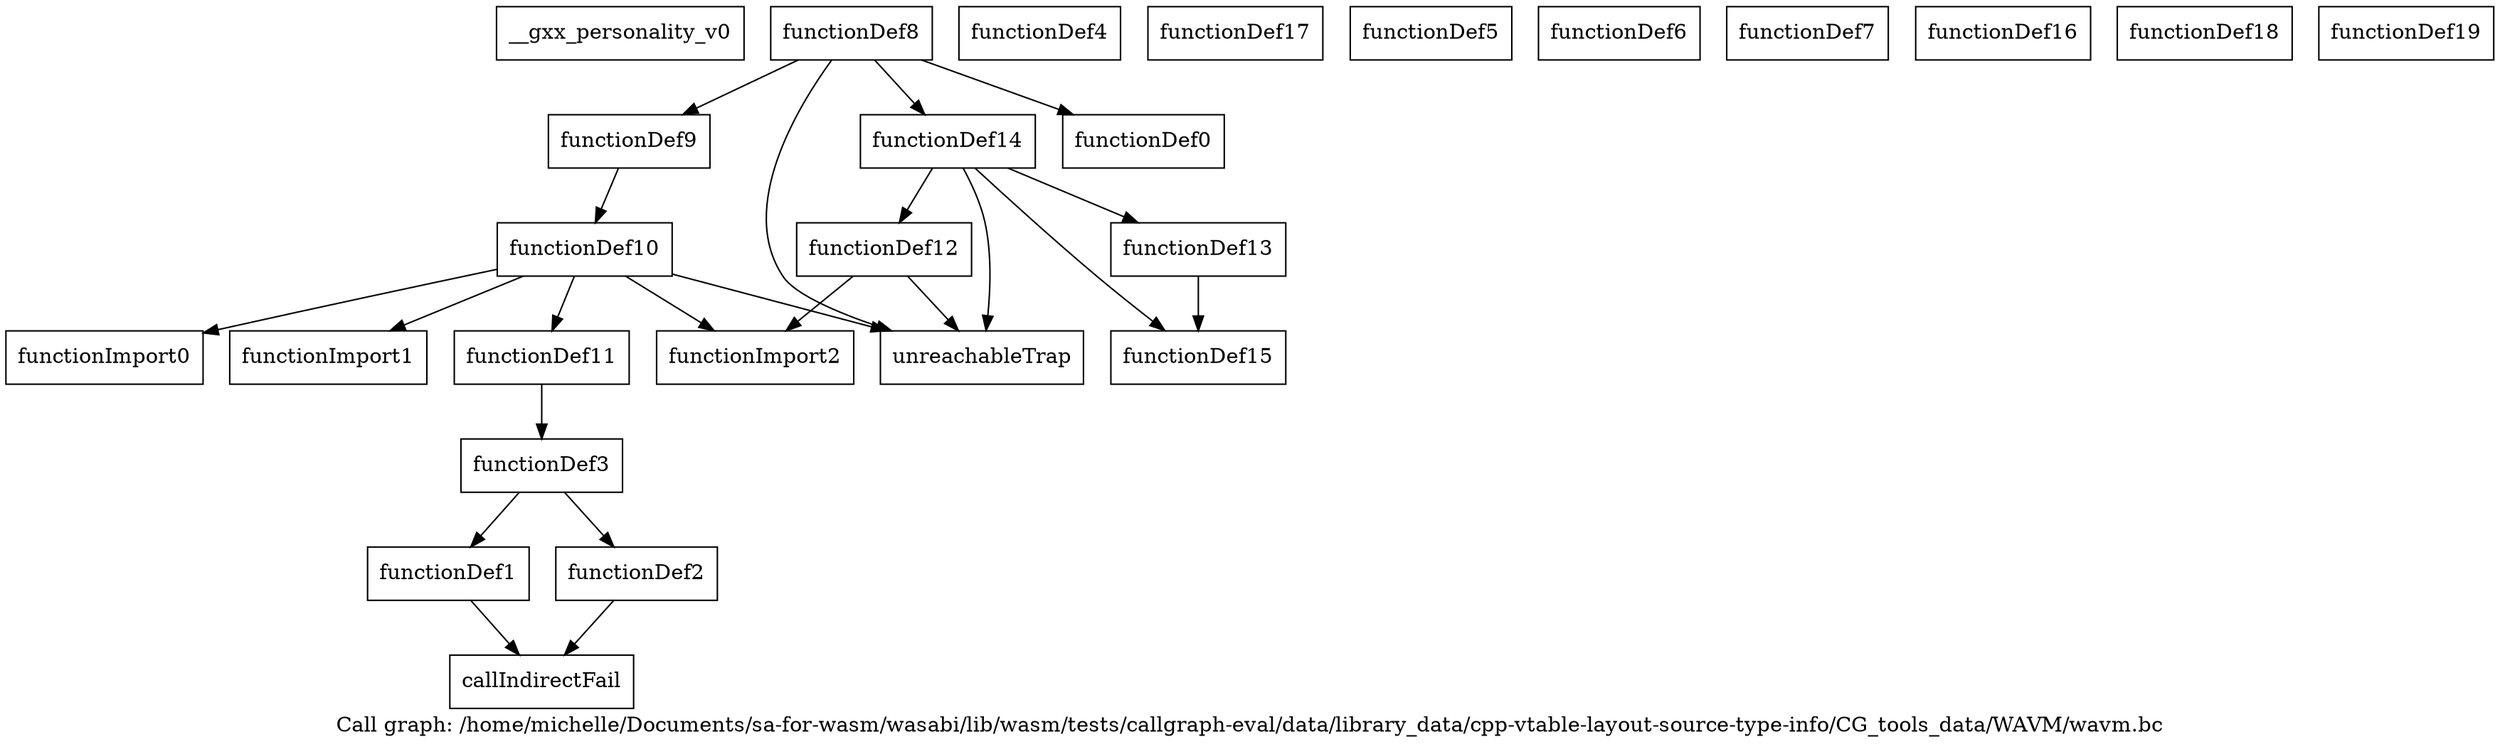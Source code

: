 digraph "Call graph: /home/michelle/Documents/sa-for-wasm/wasabi/lib/wasm/tests/callgraph-eval/data/library_data/cpp-vtable-layout-source-type-info/CG_tools_data/WAVM/wavm.bc" {
	label="Call graph: /home/michelle/Documents/sa-for-wasm/wasabi/lib/wasm/tests/callgraph-eval/data/library_data/cpp-vtable-layout-source-type-info/CG_tools_data/WAVM/wavm.bc";

	Node0xa814d0 [shape=record,label="{__gxx_personality_v0}"];
	Node0xa81580 [shape=record,label="{functionImport0}"];
	Node0xa81600 [shape=record,label="{functionImport1}"];
	Node0xa816b0 [shape=record,label="{functionImport2}"];
	Node0xa81760 [shape=record,label="{functionDef0}"];
	Node0xa81930 [shape=record,label="{functionDef1}"];
	Node0xa81930 -> Node0xa819b0;
	Node0xa81a60 [shape=record,label="{functionDef2}"];
	Node0xa81a60 -> Node0xa819b0;
	Node0xa81ae0 [shape=record,label="{functionDef3}"];
	Node0xa81ae0 -> Node0xa81930;
	Node0xa81ae0 -> Node0xa81a60;
	Node0xa81b60 [shape=record,label="{functionDef4}"];
	Node0xac0440 [shape=record,label="{functionDef9}"];
	Node0xac0440 -> Node0xac05c0;
	Node0xac1030 [shape=record,label="{functionDef17}"];
	Node0xa81be0 [shape=record,label="{functionDef5}"];
	Node0xa81c60 [shape=record,label="{functionDef6}"];
	Node0xa81ce0 [shape=record,label="{functionDef7}"];
	Node0xac03c0 [shape=record,label="{functionDef8}"];
	Node0xac03c0 -> Node0xa81760;
	Node0xac03c0 -> Node0xac0440;
	Node0xac03c0 -> Node0xac04c0;
	Node0xac03c0 -> Node0xac0540;
	Node0xac05c0 [shape=record,label="{functionDef10}"];
	Node0xac05c0 -> Node0xa81580;
	Node0xac05c0 -> Node0xa81600;
	Node0xac05c0 -> Node0xac0640;
	Node0xac05c0 -> Node0xa816b0;
	Node0xac05c0 -> Node0xac0540;
	Node0xac0640 [shape=record,label="{functionDef11}"];
	Node0xac0640 -> Node0xa81ae0;
	Node0xac0770 [shape=record,label="{functionDef12}"];
	Node0xac0770 -> Node0xa816b0;
	Node0xac0770 -> Node0xac0540;
	Node0xac0d30 [shape=record,label="{functionDef13}"];
	Node0xac0d30 -> Node0xac0db0;
	Node0xac04c0 [shape=record,label="{functionDef14}"];
	Node0xac04c0 -> Node0xac0db0;
	Node0xac04c0 -> Node0xac0d30;
	Node0xac04c0 -> Node0xac0540;
	Node0xac04c0 -> Node0xac0770;
	Node0xac0db0 [shape=record,label="{functionDef15}"];
	Node0xac0fb0 [shape=record,label="{functionDef16}"];
	Node0xac10b0 [shape=record,label="{functionDef18}"];
	Node0xac1130 [shape=record,label="{functionDef19}"];
	Node0xa819b0 [shape=record,label="{callIndirectFail}"];
	Node0xac0540 [shape=record,label="{unreachableTrap}"];
}
